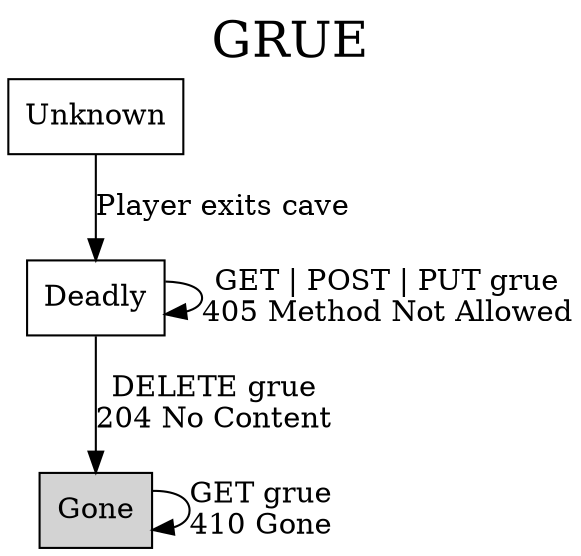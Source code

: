 digraph {
  label="GRUE";
  labelloc=t;
  fontsize=24;
  node [shape=box];
  unknown [label="Unknown"];
  deadly [label="Deadly"];
  gone [label="Gone",bgcolor="black",style="filled"];
  unknown -> deadly [label="Player exits cave"];
  deadly -> deadly [label="GET | POST | PUT grue\n405 Method Not Allowed"]
  deadly -> gone [label="DELETE grue\n204 No Content"];
  gone -> gone [label="GET grue\n410 Gone"];
}